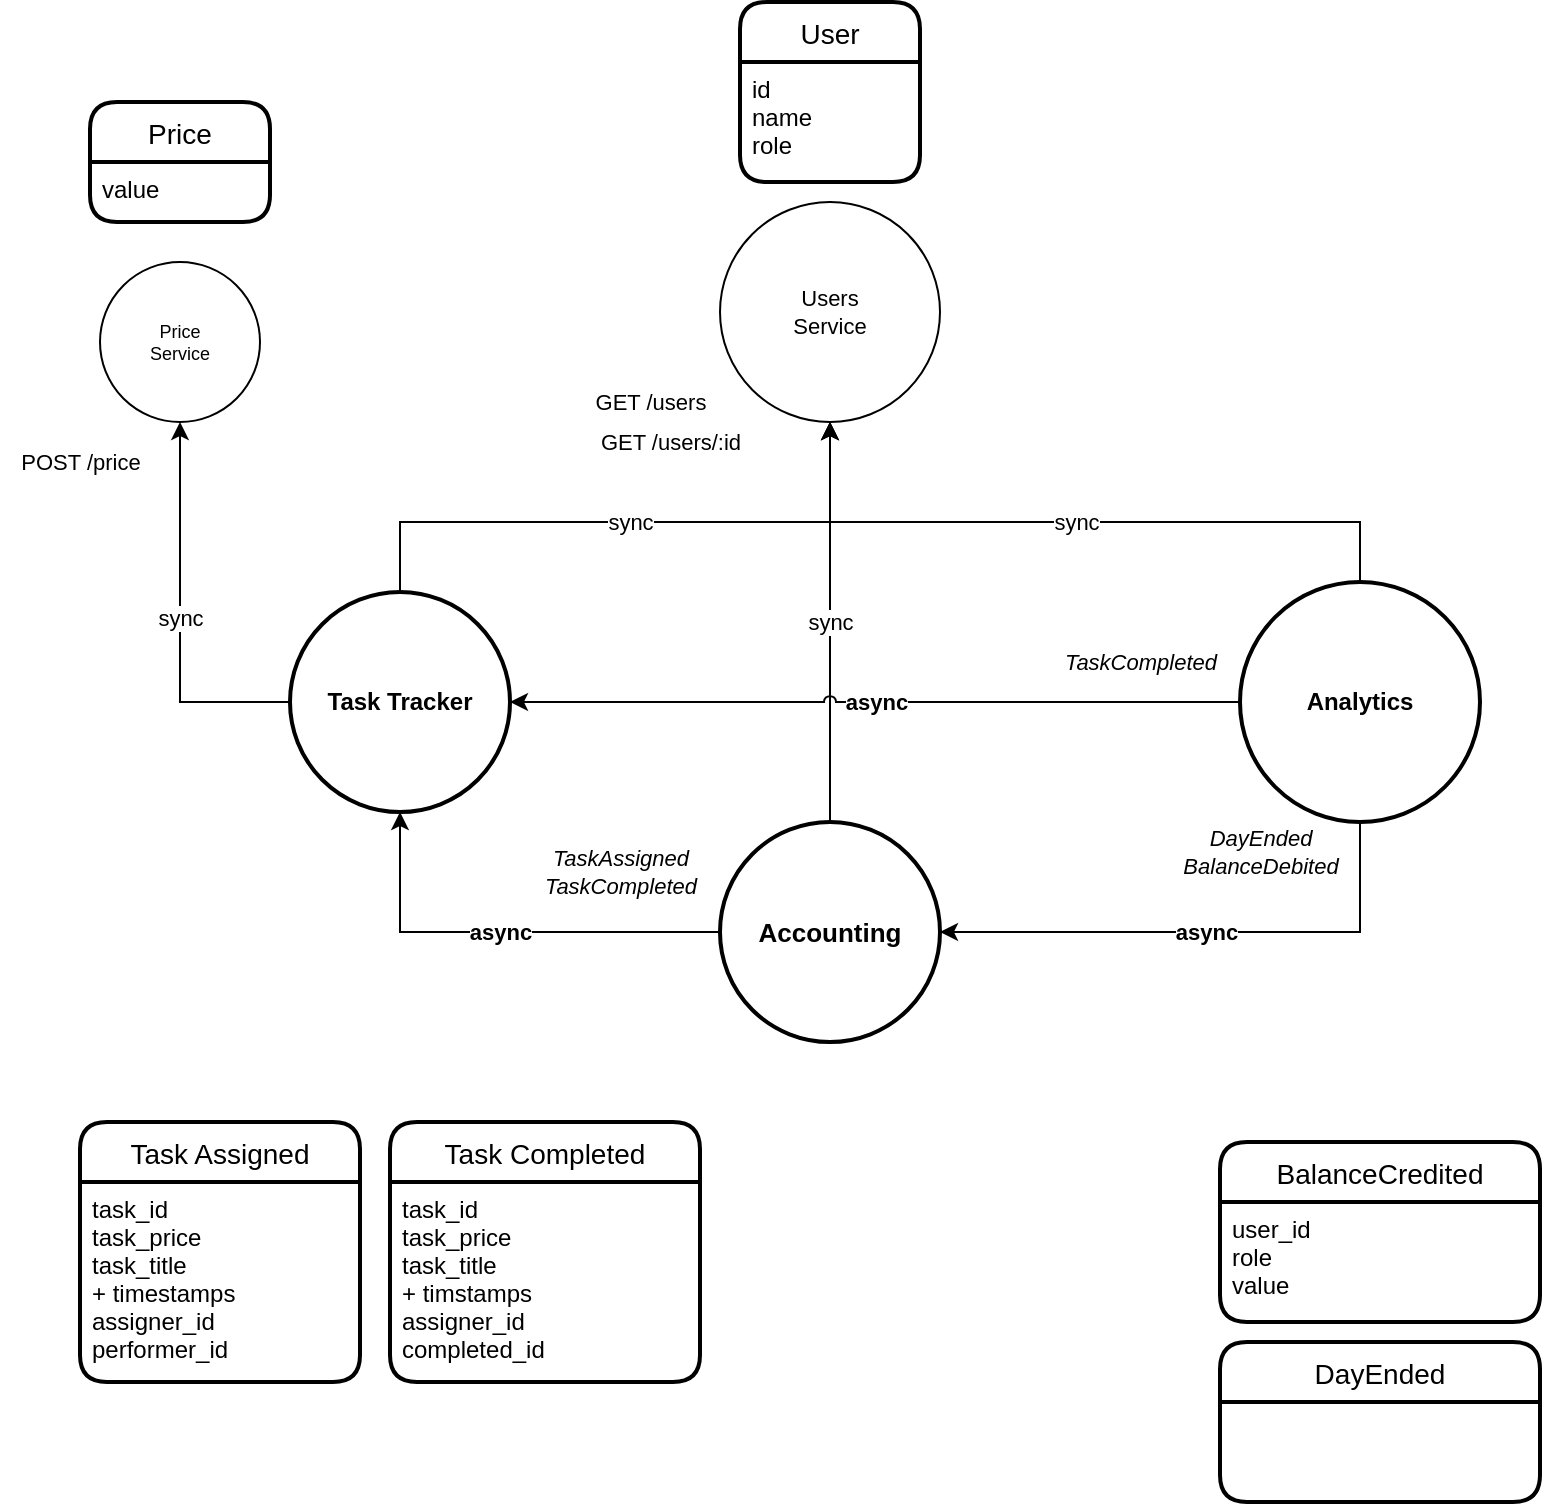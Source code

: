 <mxfile version="18.0.0" type="github">
  <diagram id="XksFucvH6MwoWWXpfT1m" name="Page-1">
    <mxGraphModel dx="1390" dy="1849" grid="1" gridSize="10" guides="1" tooltips="1" connect="1" arrows="1" fold="1" page="1" pageScale="1" pageWidth="850" pageHeight="1100" math="0" shadow="0">
      <root>
        <mxCell id="0" />
        <mxCell id="1" parent="0" />
        <mxCell id="HCvPMwOyVDpm6YQ2escP-1" value="&lt;div&gt;Price &lt;br&gt;&lt;/div&gt;&lt;div&gt;Service&lt;/div&gt;" style="ellipse;whiteSpace=wrap;html=1;aspect=fixed;fontSize=9;" vertex="1" parent="1">
          <mxGeometry x="80" y="-60" width="80" height="80" as="geometry" />
        </mxCell>
        <mxCell id="HCvPMwOyVDpm6YQ2escP-6" value="sync" style="edgeStyle=orthogonalEdgeStyle;rounded=0;orthogonalLoop=1;jettySize=auto;html=1;" edge="1" parent="1" source="HCvPMwOyVDpm6YQ2escP-3" target="HCvPMwOyVDpm6YQ2escP-1">
          <mxGeometry relative="1" as="geometry" />
        </mxCell>
        <mxCell id="HCvPMwOyVDpm6YQ2escP-18" value="sync" style="edgeStyle=orthogonalEdgeStyle;rounded=0;orthogonalLoop=1;jettySize=auto;html=1;fontSize=11;exitX=0.5;exitY=0;exitDx=0;exitDy=0;" edge="1" parent="1" source="HCvPMwOyVDpm6YQ2escP-3" target="HCvPMwOyVDpm6YQ2escP-17">
          <mxGeometry relative="1" as="geometry">
            <Array as="points">
              <mxPoint x="230" y="70" />
              <mxPoint x="445" y="70" />
            </Array>
          </mxGeometry>
        </mxCell>
        <mxCell id="HCvPMwOyVDpm6YQ2escP-3" value="Task Tracker" style="ellipse;whiteSpace=wrap;html=1;aspect=fixed;strokeWidth=2;fontStyle=1" vertex="1" parent="1">
          <mxGeometry x="175" y="105" width="110" height="110" as="geometry" />
        </mxCell>
        <mxCell id="HCvPMwOyVDpm6YQ2escP-15" value="async" style="edgeStyle=orthogonalEdgeStyle;rounded=0;orthogonalLoop=1;jettySize=auto;html=1;fontSize=11;fontStyle=1" edge="1" parent="1" source="HCvPMwOyVDpm6YQ2escP-13" target="HCvPMwOyVDpm6YQ2escP-3">
          <mxGeometry relative="1" as="geometry" />
        </mxCell>
        <mxCell id="HCvPMwOyVDpm6YQ2escP-28" value="sync" style="edgeStyle=orthogonalEdgeStyle;rounded=0;orthogonalLoop=1;jettySize=auto;html=1;fontSize=11;" edge="1" parent="1" source="HCvPMwOyVDpm6YQ2escP-13" target="HCvPMwOyVDpm6YQ2escP-17">
          <mxGeometry relative="1" as="geometry">
            <Array as="points">
              <mxPoint x="445" y="65" />
            </Array>
          </mxGeometry>
        </mxCell>
        <mxCell id="HCvPMwOyVDpm6YQ2escP-13" value="Accounting" style="ellipse;whiteSpace=wrap;html=1;aspect=fixed;fontSize=13;strokeWidth=2;fontStyle=1" vertex="1" parent="1">
          <mxGeometry x="390" y="220" width="110" height="110" as="geometry" />
        </mxCell>
        <mxCell id="HCvPMwOyVDpm6YQ2escP-17" value="&lt;div&gt;Users&lt;/div&gt;&lt;div&gt;Service&lt;br&gt;&lt;/div&gt;" style="ellipse;whiteSpace=wrap;html=1;aspect=fixed;fontSize=11;" vertex="1" parent="1">
          <mxGeometry x="390" y="-90" width="110" height="110" as="geometry" />
        </mxCell>
        <mxCell id="HCvPMwOyVDpm6YQ2escP-26" value="Task Assigned" style="swimlane;childLayout=stackLayout;horizontal=1;startSize=30;horizontalStack=0;rounded=1;fontSize=14;fontStyle=0;strokeWidth=2;resizeParent=0;resizeLast=1;shadow=0;dashed=0;align=center;" vertex="1" parent="1">
          <mxGeometry x="70" y="370" width="140" height="130" as="geometry" />
        </mxCell>
        <mxCell id="HCvPMwOyVDpm6YQ2escP-27" value="task_id&#xa;task_price&#xa;task_title&#xa;+ timestamps&#xa;assigner_id&#xa;performer_id&#xa;" style="align=left;strokeColor=none;fillColor=none;spacingLeft=4;fontSize=12;verticalAlign=top;resizable=0;rotatable=0;part=1;" vertex="1" parent="HCvPMwOyVDpm6YQ2escP-26">
          <mxGeometry y="30" width="140" height="100" as="geometry" />
        </mxCell>
        <mxCell id="HCvPMwOyVDpm6YQ2escP-29" value="GET /users/:id" style="text;html=1;align=center;verticalAlign=middle;resizable=0;points=[];autosize=1;strokeColor=none;fillColor=none;fontSize=11;" vertex="1" parent="1">
          <mxGeometry x="320" y="20" width="90" height="20" as="geometry" />
        </mxCell>
        <mxCell id="HCvPMwOyVDpm6YQ2escP-30" value="GET /users" style="text;html=1;align=center;verticalAlign=middle;resizable=0;points=[];autosize=1;strokeColor=none;fillColor=none;fontSize=11;" vertex="1" parent="1">
          <mxGeometry x="315" width="80" height="20" as="geometry" />
        </mxCell>
        <mxCell id="HCvPMwOyVDpm6YQ2escP-31" value="User" style="swimlane;childLayout=stackLayout;horizontal=1;startSize=30;horizontalStack=0;rounded=1;fontSize=14;fontStyle=0;strokeWidth=2;resizeParent=0;resizeLast=1;shadow=0;dashed=0;align=center;" vertex="1" parent="1">
          <mxGeometry x="400" y="-190" width="90" height="90" as="geometry" />
        </mxCell>
        <mxCell id="HCvPMwOyVDpm6YQ2escP-32" value="id&#xa;name&#xa;role&#xa;" style="align=left;strokeColor=none;fillColor=none;spacingLeft=4;fontSize=12;verticalAlign=top;resizable=0;rotatable=0;part=1;" vertex="1" parent="HCvPMwOyVDpm6YQ2escP-31">
          <mxGeometry y="30" width="90" height="60" as="geometry" />
        </mxCell>
        <mxCell id="HCvPMwOyVDpm6YQ2escP-33" value="Task Completed" style="swimlane;childLayout=stackLayout;horizontal=1;startSize=30;horizontalStack=0;rounded=1;fontSize=14;fontStyle=0;strokeWidth=2;resizeParent=0;resizeLast=1;shadow=0;dashed=0;align=center;" vertex="1" parent="1">
          <mxGeometry x="225" y="370" width="155" height="130" as="geometry" />
        </mxCell>
        <mxCell id="HCvPMwOyVDpm6YQ2escP-34" value="task_id&#xa;task_price&#xa;task_title&#xa;+ timstamps&#xa;assigner_id&#xa;completed_id&#xa;" style="align=left;strokeColor=none;fillColor=none;spacingLeft=4;fontSize=12;verticalAlign=top;resizable=0;rotatable=0;part=1;" vertex="1" parent="HCvPMwOyVDpm6YQ2escP-33">
          <mxGeometry y="30" width="155" height="100" as="geometry" />
        </mxCell>
        <mxCell id="HCvPMwOyVDpm6YQ2escP-35" value="POST /price" style="text;html=1;align=center;verticalAlign=middle;resizable=0;points=[];autosize=1;strokeColor=none;fillColor=none;fontSize=11;" vertex="1" parent="1">
          <mxGeometry x="30" y="30" width="80" height="20" as="geometry" />
        </mxCell>
        <mxCell id="HCvPMwOyVDpm6YQ2escP-36" value="Price" style="swimlane;childLayout=stackLayout;horizontal=1;startSize=30;horizontalStack=0;rounded=1;fontSize=14;fontStyle=0;strokeWidth=2;resizeParent=0;resizeLast=1;shadow=0;dashed=0;align=center;" vertex="1" parent="1">
          <mxGeometry x="75" y="-140" width="90" height="60" as="geometry" />
        </mxCell>
        <mxCell id="HCvPMwOyVDpm6YQ2escP-37" value="value&#xa;" style="align=left;strokeColor=none;fillColor=none;spacingLeft=4;fontSize=12;verticalAlign=top;resizable=0;rotatable=0;part=1;" vertex="1" parent="HCvPMwOyVDpm6YQ2escP-36">
          <mxGeometry y="30" width="90" height="30" as="geometry" />
        </mxCell>
        <mxCell id="HCvPMwOyVDpm6YQ2escP-39" value="async" style="edgeStyle=elbowEdgeStyle;rounded=0;orthogonalLoop=1;jettySize=auto;html=1;fontSize=11;fontStyle=1;jumpStyle=arc;" edge="1" parent="1" source="HCvPMwOyVDpm6YQ2escP-38" target="HCvPMwOyVDpm6YQ2escP-3">
          <mxGeometry relative="1" as="geometry" />
        </mxCell>
        <mxCell id="HCvPMwOyVDpm6YQ2escP-40" value="async" style="edgeStyle=elbowEdgeStyle;rounded=0;orthogonalLoop=1;jettySize=auto;elbow=vertical;html=1;fontSize=11;fontStyle=1;exitX=0.5;exitY=1;exitDx=0;exitDy=0;" edge="1" parent="1" source="HCvPMwOyVDpm6YQ2escP-38" target="HCvPMwOyVDpm6YQ2escP-13">
          <mxGeometry relative="1" as="geometry">
            <Array as="points">
              <mxPoint x="740" y="275" />
            </Array>
          </mxGeometry>
        </mxCell>
        <mxCell id="HCvPMwOyVDpm6YQ2escP-50" value="sync" style="edgeStyle=elbowEdgeStyle;rounded=0;orthogonalLoop=1;jettySize=auto;elbow=vertical;html=1;fontSize=11;exitX=0.5;exitY=0;exitDx=0;exitDy=0;" edge="1" parent="1" source="HCvPMwOyVDpm6YQ2escP-38" target="HCvPMwOyVDpm6YQ2escP-17">
          <mxGeometry relative="1" as="geometry">
            <Array as="points">
              <mxPoint x="690" y="70" />
            </Array>
          </mxGeometry>
        </mxCell>
        <mxCell id="HCvPMwOyVDpm6YQ2escP-38" value="Analytics" style="ellipse;whiteSpace=wrap;html=1;aspect=fixed;fontSize=12;strokeWidth=2;fontStyle=1" vertex="1" parent="1">
          <mxGeometry x="650" y="100" width="120" height="120" as="geometry" />
        </mxCell>
        <mxCell id="HCvPMwOyVDpm6YQ2escP-41" value="&lt;div&gt;&lt;i&gt;TaskAssigned&lt;/i&gt;&lt;/div&gt;&lt;div&gt;&lt;i&gt;TaskCompleted&lt;br&gt;&lt;/i&gt;&lt;/div&gt;" style="text;html=1;align=center;verticalAlign=middle;resizable=0;points=[];autosize=1;strokeColor=none;fillColor=none;fontSize=11;" vertex="1" parent="1">
          <mxGeometry x="290" y="230" width="100" height="30" as="geometry" />
        </mxCell>
        <mxCell id="HCvPMwOyVDpm6YQ2escP-42" value="&lt;i&gt;TaskCompleted&lt;/i&gt;" style="text;html=1;align=center;verticalAlign=middle;resizable=0;points=[];autosize=1;strokeColor=none;fillColor=none;fontSize=11;" vertex="1" parent="1">
          <mxGeometry x="550" y="130" width="100" height="20" as="geometry" />
        </mxCell>
        <mxCell id="HCvPMwOyVDpm6YQ2escP-43" value="&lt;div&gt;&lt;i&gt;DayEnded&lt;/i&gt;&lt;/div&gt;&lt;div&gt;&lt;i&gt;BalanceDebited&lt;/i&gt;&lt;/div&gt;" style="text;html=1;align=center;verticalAlign=middle;resizable=0;points=[];autosize=1;strokeColor=none;fillColor=none;fontSize=11;" vertex="1" parent="1">
          <mxGeometry x="610" y="220" width="100" height="30" as="geometry" />
        </mxCell>
        <mxCell id="HCvPMwOyVDpm6YQ2escP-44" value="DayEnded" style="swimlane;childLayout=stackLayout;horizontal=1;startSize=30;horizontalStack=0;rounded=1;fontSize=14;fontStyle=0;strokeWidth=2;resizeParent=0;resizeLast=1;shadow=0;dashed=0;align=center;" vertex="1" parent="1">
          <mxGeometry x="640" y="480" width="160" height="80" as="geometry" />
        </mxCell>
        <mxCell id="HCvPMwOyVDpm6YQ2escP-48" value="BalanceCredited" style="swimlane;childLayout=stackLayout;horizontal=1;startSize=30;horizontalStack=0;rounded=1;fontSize=14;fontStyle=0;strokeWidth=2;resizeParent=0;resizeLast=1;shadow=0;dashed=0;align=center;" vertex="1" parent="1">
          <mxGeometry x="640" y="380" width="160" height="90" as="geometry" />
        </mxCell>
        <mxCell id="HCvPMwOyVDpm6YQ2escP-49" value="user_id&#xa;role&#xa;value&#xa;" style="align=left;strokeColor=none;fillColor=none;spacingLeft=4;fontSize=12;verticalAlign=top;resizable=0;rotatable=0;part=1;" vertex="1" parent="HCvPMwOyVDpm6YQ2escP-48">
          <mxGeometry y="30" width="160" height="60" as="geometry" />
        </mxCell>
      </root>
    </mxGraphModel>
  </diagram>
</mxfile>
